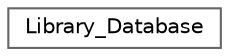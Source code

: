 digraph "Graphical Class Hierarchy"
{
 // INTERACTIVE_SVG=YES
 // LATEX_PDF_SIZE
  bgcolor="transparent";
  edge [fontname=Helvetica,fontsize=10,labelfontname=Helvetica,labelfontsize=10];
  node [fontname=Helvetica,fontsize=10,shape=box,height=0.2,width=0.4];
  rankdir="LR";
  Node0 [id="Node000000",label="Library_Database",height=0.2,width=0.4,color="grey40", fillcolor="white", style="filled",URL="$class_library___database.html",tooltip="Represents a book's data in the library database."];
}
